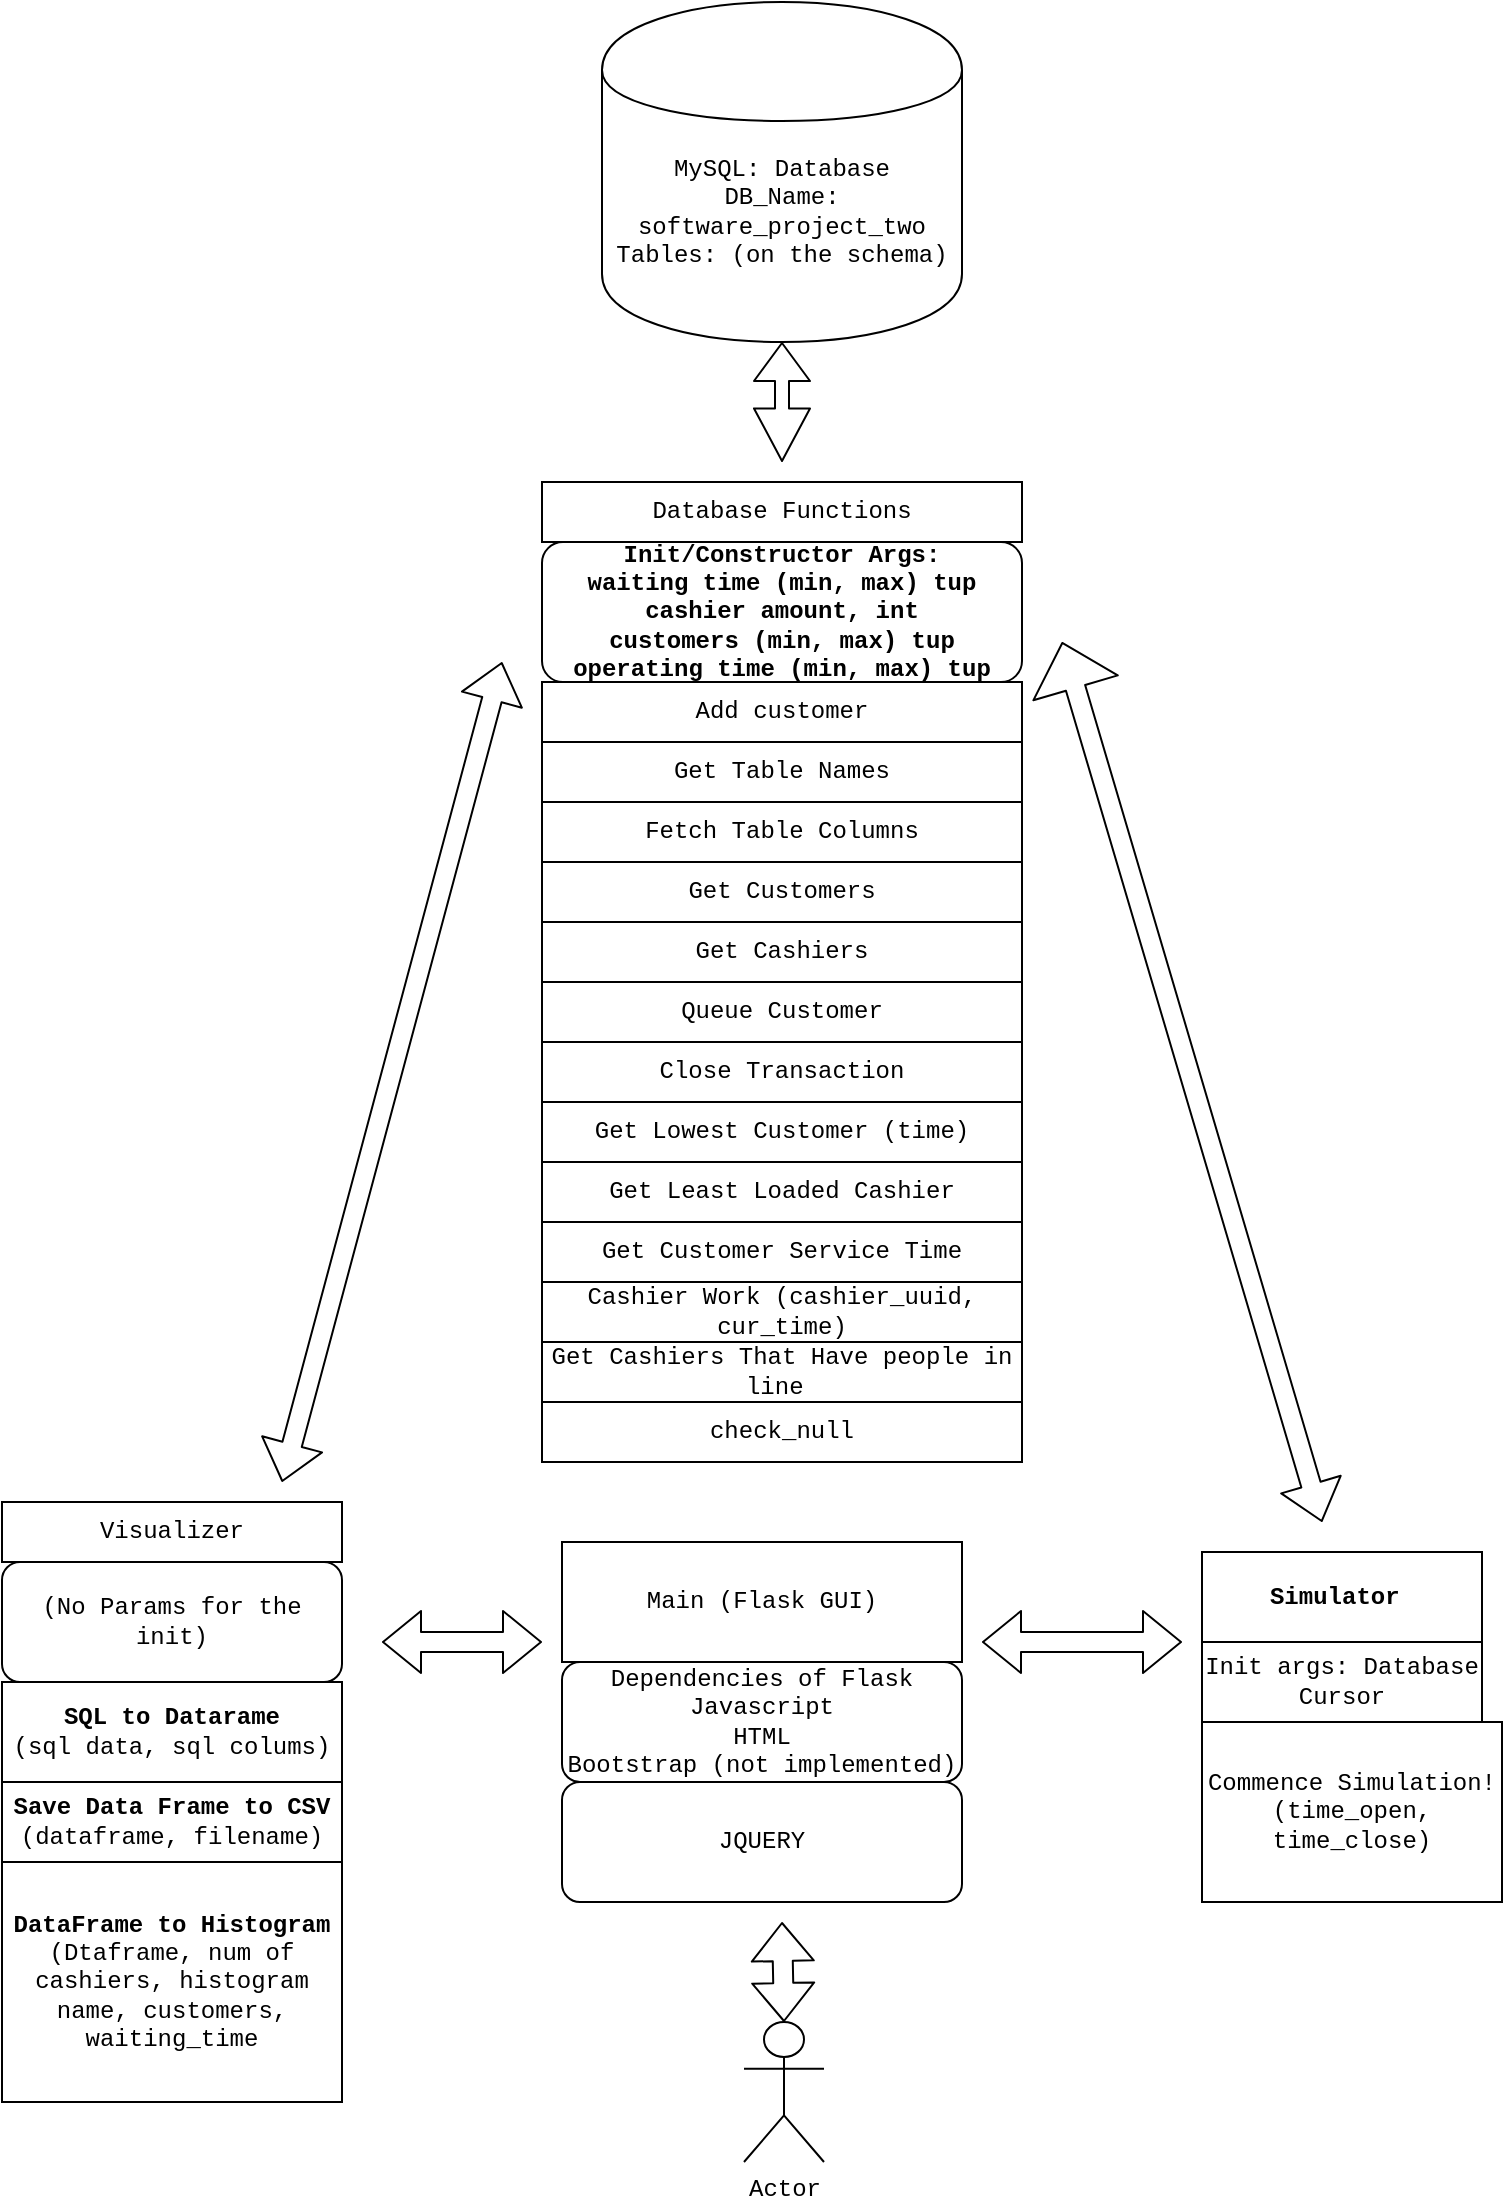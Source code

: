 <mxfile version="12.4.0" type="github" pages="1"><diagram id="2lHtgXtUtLVsvgfxxl8s" name="Page-1"><mxGraphModel dx="1538" dy="762" grid="1" gridSize="10" guides="1" tooltips="1" connect="1" arrows="1" fold="1" page="1" pageScale="1" pageWidth="850" pageHeight="1100" math="0" shadow="0"><root><mxCell id="0"/><mxCell id="1" parent="0"/><mxCell id="3j2TKUJl5kqZ2q7Y6sQE-1" value="Database Functions" style="rounded=0;whiteSpace=wrap;html=1;fontFamily=Courier New;" vertex="1" parent="1"><mxGeometry x="310" y="240" width="240" height="30" as="geometry"/></mxCell><mxCell id="3j2TKUJl5kqZ2q7Y6sQE-2" value="&lt;b&gt;Init/Constructor Args: &lt;br&gt;waiting time (min, max) tup&lt;br&gt;cashier amount, int&lt;br&gt;customers (min, max) tup&lt;br&gt;operating time (min, max) tup&lt;br&gt;&lt;/b&gt;" style="rounded=1;whiteSpace=wrap;html=1;fontFamily=Courier New;" vertex="1" parent="1"><mxGeometry x="310" y="270" width="240" height="70" as="geometry"/></mxCell><mxCell id="3j2TKUJl5kqZ2q7Y6sQE-3" value="Add customer" style="rounded=0;whiteSpace=wrap;html=1;fontFamily=Courier New;" vertex="1" parent="1"><mxGeometry x="310" y="340" width="240" height="30" as="geometry"/></mxCell><mxCell id="3j2TKUJl5kqZ2q7Y6sQE-4" value="Get Table Names" style="rounded=0;whiteSpace=wrap;html=1;fontFamily=Courier New;" vertex="1" parent="1"><mxGeometry x="310" y="370" width="240" height="30" as="geometry"/></mxCell><mxCell id="3j2TKUJl5kqZ2q7Y6sQE-5" value="Fetch Table Columns" style="rounded=0;whiteSpace=wrap;html=1;fontFamily=Courier New;" vertex="1" parent="1"><mxGeometry x="310" y="400" width="240" height="30" as="geometry"/></mxCell><mxCell id="3j2TKUJl5kqZ2q7Y6sQE-6" value="Get Cashiers" style="rounded=0;whiteSpace=wrap;html=1;fontFamily=Courier New;" vertex="1" parent="1"><mxGeometry x="310" y="460" width="240" height="30" as="geometry"/></mxCell><mxCell id="3j2TKUJl5kqZ2q7Y6sQE-7" value="Get Customers" style="rounded=0;whiteSpace=wrap;html=1;fontFamily=Courier New;" vertex="1" parent="1"><mxGeometry x="310" y="430" width="240" height="30" as="geometry"/></mxCell><mxCell id="3j2TKUJl5kqZ2q7Y6sQE-8" value="Queue Customer" style="rounded=0;whiteSpace=wrap;html=1;fontFamily=Courier New;" vertex="1" parent="1"><mxGeometry x="310" y="490" width="240" height="30" as="geometry"/></mxCell><mxCell id="3j2TKUJl5kqZ2q7Y6sQE-9" value="Close Transaction" style="rounded=0;whiteSpace=wrap;html=1;fontFamily=Courier New;" vertex="1" parent="1"><mxGeometry x="310" y="520" width="240" height="30" as="geometry"/></mxCell><mxCell id="3j2TKUJl5kqZ2q7Y6sQE-10" value="Get Lowest Customer (time)" style="rounded=0;whiteSpace=wrap;html=1;fontFamily=Courier New;" vertex="1" parent="1"><mxGeometry x="310" y="550" width="240" height="30" as="geometry"/></mxCell><mxCell id="3j2TKUJl5kqZ2q7Y6sQE-11" value="Text" style="text;html=1;align=center;verticalAlign=middle;resizable=0;points=[];;autosize=1;fontFamily=Courier New;" vertex="1" parent="1"><mxGeometry x="371" y="590" width="40" height="20" as="geometry"/></mxCell><mxCell id="3j2TKUJl5kqZ2q7Y6sQE-12" value="Get Least Loaded Cashier" style="rounded=0;whiteSpace=wrap;html=1;fontFamily=Courier New;" vertex="1" parent="1"><mxGeometry x="310" y="580" width="240" height="30" as="geometry"/></mxCell><mxCell id="3j2TKUJl5kqZ2q7Y6sQE-13" value="Get Customer Service Time" style="rounded=0;whiteSpace=wrap;html=1;fontFamily=Courier New;" vertex="1" parent="1"><mxGeometry x="310" y="610" width="240" height="30" as="geometry"/></mxCell><mxCell id="3j2TKUJl5kqZ2q7Y6sQE-14" value="&lt;span style=&quot;color: rgba(0 , 0 , 0 , 0) ; font-family: monospace ; font-size: 0px&quot;&gt;%3CmxGraphModel%3E%3Croot%3E%3CmxCell%20id%3D%220%22%2F%3E%3CmxCell%20id%3D%221%22%20parent%3D%220%22%2F%3E%3CmxCell%20id%3D%222%22%20value%3D%22%22%20style%3D%22rounded%3D0%3BwhiteSpace%3Dwrap%3Bhtml%3D1%3BfontFamily%3DCourier%20New%3B%22%20vertex%3D%221%22%20parent%3D%221%22%3E%3CmxGeometry%20x%3D%2240%22%20y%3D%22220%22%20width%3D%22240%22%20height%3D%2230%22%20as%3D%22geometry%22%2F%3E%3C%2FmxCell%3E%3C%2Froot%3E%3C%2FmxGraphModel%3E&lt;/span&gt;" style="text;html=1;align=center;verticalAlign=middle;resizable=0;points=[];;autosize=1;fontFamily=Courier New;" vertex="1" parent="1"><mxGeometry x="361" y="650" width="20" height="20" as="geometry"/></mxCell><mxCell id="3j2TKUJl5kqZ2q7Y6sQE-15" value="Cashier Work (cashier_uuid, cur_time)" style="rounded=0;whiteSpace=wrap;html=1;fontFamily=Courier New;" vertex="1" parent="1"><mxGeometry x="310" y="640" width="240" height="30" as="geometry"/></mxCell><mxCell id="3j2TKUJl5kqZ2q7Y6sQE-17" value="Get Cashiers That Have people in line&amp;nbsp;" style="rounded=0;whiteSpace=wrap;html=1;fontFamily=Courier New;" vertex="1" parent="1"><mxGeometry x="310" y="670" width="240" height="30" as="geometry"/></mxCell><mxCell id="3j2TKUJl5kqZ2q7Y6sQE-18" value="check_null" style="rounded=0;whiteSpace=wrap;html=1;fontFamily=Courier New;" vertex="1" parent="1"><mxGeometry x="310" y="700" width="240" height="30" as="geometry"/></mxCell><mxCell id="3j2TKUJl5kqZ2q7Y6sQE-19" value="MySQL: Database&lt;br&gt;DB_Name: software_project_two&lt;br&gt;Tables: (on the schema)" style="shape=cylinder;whiteSpace=wrap;html=1;boundedLbl=1;backgroundOutline=1;fontFamily=Courier New;" vertex="1" parent="1"><mxGeometry x="340" width="180" height="170" as="geometry"/></mxCell><mxCell id="3j2TKUJl5kqZ2q7Y6sQE-37" value="" style="shape=flexArrow;endArrow=classic;startArrow=classic;html=1;fontFamily=Courier New;width=7;startSize=8.43;" edge="1" parent="1" target="3j2TKUJl5kqZ2q7Y6sQE-19"><mxGeometry width="50" height="50" relative="1" as="geometry"><mxPoint x="430" y="230" as="sourcePoint"/><mxPoint x="450" y="180" as="targetPoint"/></mxGeometry></mxCell><mxCell id="3j2TKUJl5kqZ2q7Y6sQE-39" value="Visualizer" style="rounded=0;whiteSpace=wrap;html=1;fontFamily=Courier New;" vertex="1" parent="1"><mxGeometry x="40" y="750" width="170" height="30" as="geometry"/></mxCell><mxCell id="3j2TKUJl5kqZ2q7Y6sQE-40" value="Text" style="text;html=1;strokeColor=none;fillColor=none;align=center;verticalAlign=middle;whiteSpace=wrap;rounded=0;fontFamily=Courier New;" vertex="1" parent="1"><mxGeometry x="40" y="800" width="40" height="20" as="geometry"/></mxCell><mxCell id="3j2TKUJl5kqZ2q7Y6sQE-41" value="(No Params for the init)" style="rounded=1;whiteSpace=wrap;html=1;fontFamily=Courier New;" vertex="1" parent="1"><mxGeometry x="40" y="780" width="170" height="60" as="geometry"/></mxCell><mxCell id="3j2TKUJl5kqZ2q7Y6sQE-42" value="&lt;b&gt;SQL to Datarame&lt;/b&gt;&lt;br&gt;(sql data, sql colums)" style="rounded=0;whiteSpace=wrap;html=1;fontFamily=Courier New;" vertex="1" parent="1"><mxGeometry x="40" y="840" width="170" height="50" as="geometry"/></mxCell><mxCell id="3j2TKUJl5kqZ2q7Y6sQE-44" value="&lt;b&gt;Save Data Frame to CSV&lt;/b&gt;&lt;br&gt;(dataframe, filename)" style="rounded=0;whiteSpace=wrap;html=1;fontFamily=Courier New;" vertex="1" parent="1"><mxGeometry x="40" y="890" width="170" height="40" as="geometry"/></mxCell><mxCell id="3j2TKUJl5kqZ2q7Y6sQE-48" value="&lt;b&gt;DataFrame to Histogram&lt;/b&gt;&lt;br&gt;(Dtaframe, num of cashiers, histogram name, customers, waiting_time" style="rounded=0;whiteSpace=wrap;html=1;fontFamily=Courier New;" vertex="1" parent="1"><mxGeometry x="40" y="930" width="170" height="120" as="geometry"/></mxCell><mxCell id="3j2TKUJl5kqZ2q7Y6sQE-50" value="" style="shape=flexArrow;endArrow=classic;startArrow=classic;html=1;fontFamily=Courier New;" edge="1" parent="1"><mxGeometry width="50" height="50" relative="1" as="geometry"><mxPoint x="180" y="740" as="sourcePoint"/><mxPoint x="290" y="330" as="targetPoint"/></mxGeometry></mxCell><mxCell id="3j2TKUJl5kqZ2q7Y6sQE-52" value="Main (Flask GUI)" style="rounded=0;whiteSpace=wrap;html=1;fontFamily=Courier New;" vertex="1" parent="1"><mxGeometry x="320" y="770" width="200" height="60" as="geometry"/></mxCell><mxCell id="3j2TKUJl5kqZ2q7Y6sQE-53" value="Dependencies of Flask&lt;br&gt;Javascript&lt;br&gt;HTML&lt;br&gt;Bootstrap (not implemented)" style="rounded=1;whiteSpace=wrap;html=1;fontFamily=Courier New;" vertex="1" parent="1"><mxGeometry x="320" y="830" width="200" height="60" as="geometry"/></mxCell><mxCell id="3j2TKUJl5kqZ2q7Y6sQE-55" value="JQUERY" style="rounded=1;whiteSpace=wrap;html=1;fontFamily=Courier New;" vertex="1" parent="1"><mxGeometry x="320" y="890" width="200" height="60" as="geometry"/></mxCell><mxCell id="3j2TKUJl5kqZ2q7Y6sQE-56" value="" style="shape=flexArrow;endArrow=classic;startArrow=classic;html=1;fontFamily=Courier New;" edge="1" parent="1"><mxGeometry width="50" height="50" relative="1" as="geometry"><mxPoint x="230" y="820" as="sourcePoint"/><mxPoint x="310" y="820" as="targetPoint"/></mxGeometry></mxCell><mxCell id="3j2TKUJl5kqZ2q7Y6sQE-57" value="&lt;b&gt;Simulator&amp;nbsp;&lt;/b&gt;" style="rounded=0;whiteSpace=wrap;html=1;fontFamily=Courier New;" vertex="1" parent="1"><mxGeometry x="640" y="775" width="140" height="45" as="geometry"/></mxCell><mxCell id="3j2TKUJl5kqZ2q7Y6sQE-58" value="Init args: Database Cursor" style="rounded=0;whiteSpace=wrap;html=1;fontFamily=Courier New;" vertex="1" parent="1"><mxGeometry x="640" y="820" width="140" height="40" as="geometry"/></mxCell><mxCell id="3j2TKUJl5kqZ2q7Y6sQE-59" value="Commence Simulation!&lt;br&gt;(time_open, time_close)" style="rounded=0;whiteSpace=wrap;html=1;fontFamily=Courier New;" vertex="1" parent="1"><mxGeometry x="640" y="860" width="150" height="90" as="geometry"/></mxCell><mxCell id="3j2TKUJl5kqZ2q7Y6sQE-61" value="" style="shape=flexArrow;endArrow=classic;startArrow=classic;html=1;fontFamily=Courier New;" edge="1" parent="1"><mxGeometry width="50" height="50" relative="1" as="geometry"><mxPoint x="530" y="820" as="sourcePoint"/><mxPoint x="630" y="820" as="targetPoint"/></mxGeometry></mxCell><mxCell id="3j2TKUJl5kqZ2q7Y6sQE-62" value="" style="shape=flexArrow;endArrow=classic;startArrow=classic;html=1;fontFamily=Courier New;endWidth=33;endSize=7.47;" edge="1" parent="1"><mxGeometry width="50" height="50" relative="1" as="geometry"><mxPoint x="700" y="760" as="sourcePoint"/><mxPoint x="570" y="320" as="targetPoint"/></mxGeometry></mxCell><mxCell id="3j2TKUJl5kqZ2q7Y6sQE-63" value="Actor" style="shape=umlActor;verticalLabelPosition=bottom;labelBackgroundColor=#ffffff;verticalAlign=top;html=1;outlineConnect=0;fontFamily=Courier New;" vertex="1" parent="1"><mxGeometry x="411" y="1010" width="40" height="70" as="geometry"/></mxCell><mxCell id="3j2TKUJl5kqZ2q7Y6sQE-65" value="" style="shape=flexArrow;endArrow=classic;startArrow=classic;html=1;fontFamily=Courier New;exitX=0.5;exitY=0;exitDx=0;exitDy=0;exitPerimeter=0;" edge="1" parent="1" source="3j2TKUJl5kqZ2q7Y6sQE-63"><mxGeometry width="50" height="50" relative="1" as="geometry"><mxPoint x="430" y="1000" as="sourcePoint"/><mxPoint x="430" y="960" as="targetPoint"/></mxGeometry></mxCell></root></mxGraphModel></diagram></mxfile>